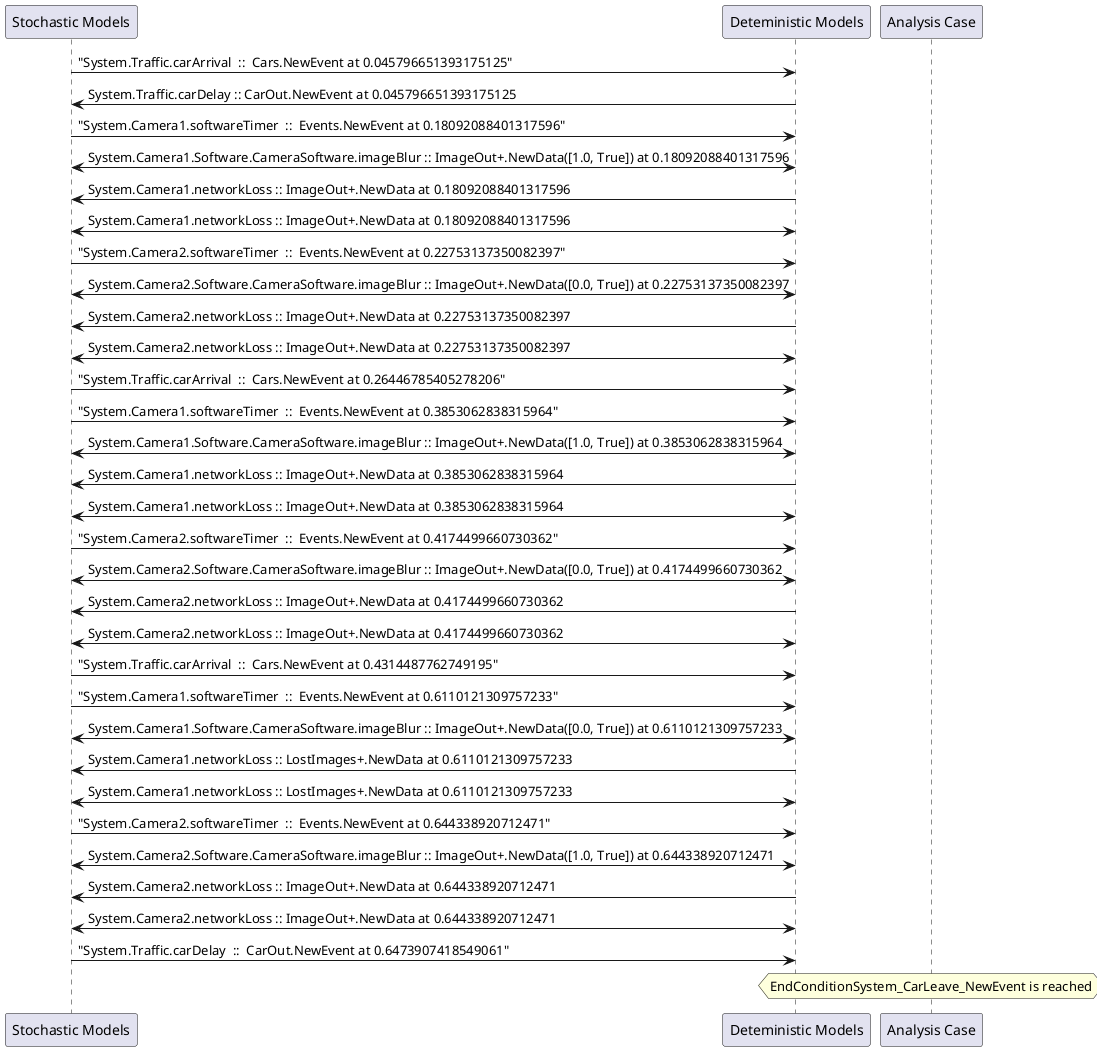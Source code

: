 
	@startuml
	participant "Stochastic Models" as stochmodel
	participant "Deteministic Models" as detmodel
	participant "Analysis Case" as analysis
	{19892_stop} stochmodel -> detmodel : "System.Traffic.carArrival  ::  Cars.NewEvent at 0.045796651393175125"
{19905_start} detmodel -> stochmodel : System.Traffic.carDelay :: CarOut.NewEvent at 0.045796651393175125
{19861_stop} stochmodel -> detmodel : "System.Camera1.softwareTimer  ::  Events.NewEvent at 0.18092088401317596"
detmodel <-> stochmodel : System.Camera1.Software.CameraSoftware.imageBlur :: ImageOut+.NewData([1.0, True]) at 0.18092088401317596
detmodel -> stochmodel : System.Camera1.networkLoss :: ImageOut+.NewData at 0.18092088401317596
detmodel <-> stochmodel : System.Camera1.networkLoss :: ImageOut+.NewData at 0.18092088401317596
{19876_stop} stochmodel -> detmodel : "System.Camera2.softwareTimer  ::  Events.NewEvent at 0.22753137350082397"
detmodel <-> stochmodel : System.Camera2.Software.CameraSoftware.imageBlur :: ImageOut+.NewData([0.0, True]) at 0.22753137350082397
detmodel -> stochmodel : System.Camera2.networkLoss :: ImageOut+.NewData at 0.22753137350082397
detmodel <-> stochmodel : System.Camera2.networkLoss :: ImageOut+.NewData at 0.22753137350082397
{19893_stop} stochmodel -> detmodel : "System.Traffic.carArrival  ::  Cars.NewEvent at 0.26446785405278206"
{19862_stop} stochmodel -> detmodel : "System.Camera1.softwareTimer  ::  Events.NewEvent at 0.3853062838315964"
detmodel <-> stochmodel : System.Camera1.Software.CameraSoftware.imageBlur :: ImageOut+.NewData([1.0, True]) at 0.3853062838315964
detmodel -> stochmodel : System.Camera1.networkLoss :: ImageOut+.NewData at 0.3853062838315964
detmodel <-> stochmodel : System.Camera1.networkLoss :: ImageOut+.NewData at 0.3853062838315964
{19877_stop} stochmodel -> detmodel : "System.Camera2.softwareTimer  ::  Events.NewEvent at 0.4174499660730362"
detmodel <-> stochmodel : System.Camera2.Software.CameraSoftware.imageBlur :: ImageOut+.NewData([0.0, True]) at 0.4174499660730362
detmodel -> stochmodel : System.Camera2.networkLoss :: ImageOut+.NewData at 0.4174499660730362
detmodel <-> stochmodel : System.Camera2.networkLoss :: ImageOut+.NewData at 0.4174499660730362
{19894_stop} stochmodel -> detmodel : "System.Traffic.carArrival  ::  Cars.NewEvent at 0.4314487762749195"
{19863_stop} stochmodel -> detmodel : "System.Camera1.softwareTimer  ::  Events.NewEvent at 0.6110121309757233"
detmodel <-> stochmodel : System.Camera1.Software.CameraSoftware.imageBlur :: ImageOut+.NewData([0.0, True]) at 0.6110121309757233
detmodel -> stochmodel : System.Camera1.networkLoss :: LostImages+.NewData at 0.6110121309757233
detmodel <-> stochmodel : System.Camera1.networkLoss :: LostImages+.NewData at 0.6110121309757233
{19878_stop} stochmodel -> detmodel : "System.Camera2.softwareTimer  ::  Events.NewEvent at 0.644338920712471"
detmodel <-> stochmodel : System.Camera2.Software.CameraSoftware.imageBlur :: ImageOut+.NewData([1.0, True]) at 0.644338920712471
detmodel -> stochmodel : System.Camera2.networkLoss :: ImageOut+.NewData at 0.644338920712471
detmodel <-> stochmodel : System.Camera2.networkLoss :: ImageOut+.NewData at 0.644338920712471
{19905_stop} stochmodel -> detmodel : "System.Traffic.carDelay  ::  CarOut.NewEvent at 0.6473907418549061"
{19905_start} <-> {19905_stop} : delay
hnote over analysis 
EndConditionSystem_CarLeave_NewEvent is reached
endnote
@enduml